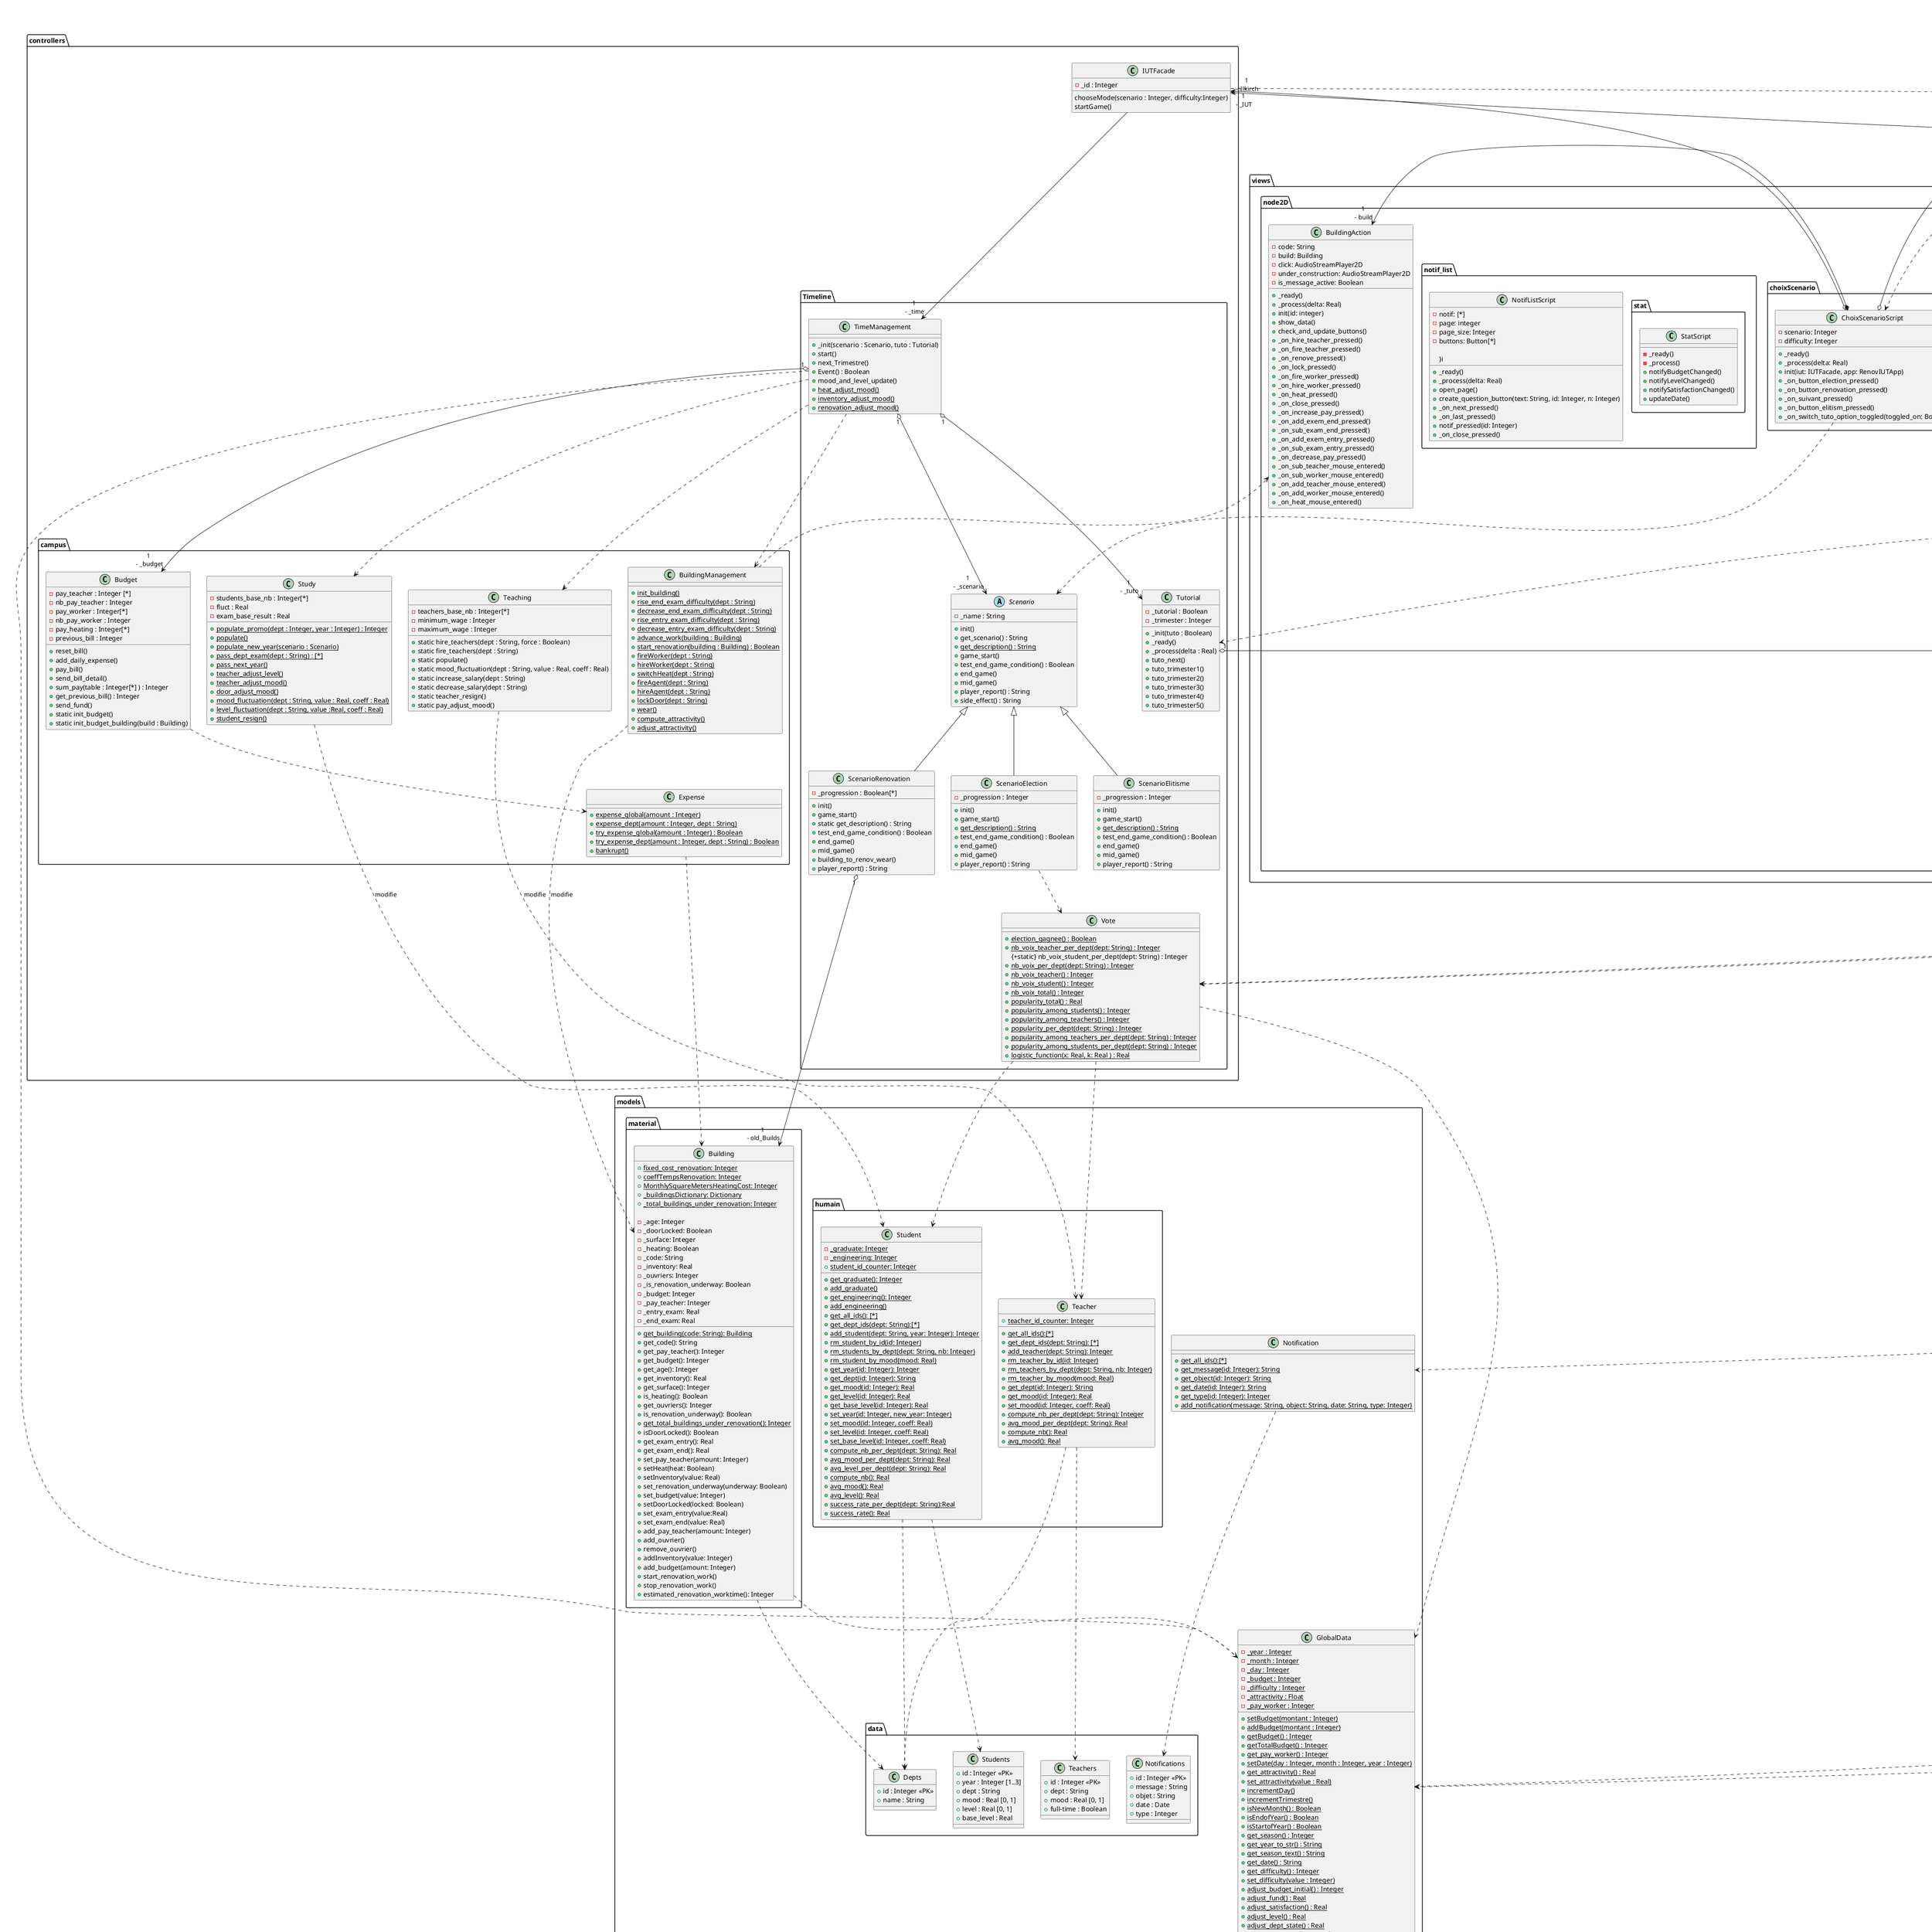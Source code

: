 @startuml
'https://plantuml.com/class-diagram
'Ceci est le diagramme de classes d'un vrai-faux orienté-objet :
'Godot n'en est pas un à proprement parler, mais nous nous sommes efforcés
'à mettre en pratique les principes du POO.
package application {
     class RenovIUTApp {
    + static app: RenovIUTApp
    - scene: Resource
    '- illkirch: IUTFacade
    - panelChoixScenario: Node2D
    - loaded: Boolean
    + _ready()
    + startGame()
    + game_loaded()
    + _on_next_pressed()
    + close_app()
    + open_notif()
    + open_bankrupt()
    + open_building(id: Integer)
    + building_work(id: Integer, visible: Boolean)
    + notifyDateChanged()
    + notifyStateChanged()
     }

}
package controllers{
    package campus{
       class Budget {
           - pay_teacher : Integer [*]
           - nb_pay_teacher : Integer
           - pay_worker : Integer[*]
           - nb_pay_worker : Integer
           - pay_heating : Integer[*]
           - previous_bill : Integer
           + reset_bill()
           + add_daily_expense()
           + pay_bill()
           + send_bill_detail()
           + sum_pay(table : Integer[*] ) : Integer
           + get_previous_bill() : Integer
           + send_fund()
           + static init_budget()
           + static init_budget_building(build : Building)
       }

       class BuildingManagement {
           + {static} init_building()
           + {static} rise_end_exam_difficulty(dept : String)
           +{static}decrease_end_exam_difficulty(dept : String)
           + {static} rise_entry_exam_difficulty(dept : String)
           + {static} decrease_entry_exam_difficulty(dept : String)
           + {static} advance_work(building : Building)
           + {static}start_renovation(building : Building) : Boolean
           + {static} fireWorker(dept : String)
           + {static} hireWorker(dept : String)
           + {static}switchHeat(dept : String)
           + {static}fireAgent(dept : String)
           + {static} hireAgent(dept : String)
           +{static}lockDoor(dept : String)
           + {static} wear()
           + {static} compute_attractivity()
           + {static} adjust_attractivity()
       }

       class Expense {
           + {static} expense_global(amount : Integer)
           + {static} expense_dept(amount : Integer, dept : String)
           + {static} try_expense_global(amount : Integer) : Boolean
           + {static} try_expense_dept(amount : Integer, dept : String) : Boolean
           + {static} bankrupt()
       }

       class Study {
           - students_base_nb : Integer[*]
           - fluct : Real
           - exam_base_result : Real
           + {static} populate_promo(dept : Integer, year : Integer) : Integer
           + {static} populate()
           + {static} populate_new_year(scenario : Scenario)
           + {static} pass_dept_exam(dept : String) : [*]
           + {static} pass_next_year()
           + {static} teacher_adjust_level()
           + {static} teacher_adjust_mood()
           + {static} door_adjust_mood()
           + {static} mood_fluctuation(dept : String, value : Real, coeff : Real)
           + {static} level_fluctuation(dept : String, value :Real, coeff : Real)
           + {static} student_resign()
       }

       class Teaching {
           - teachers_base_nb : Integer[*]
           - minimum_wage : Integer
           - maximum_wage : Integer
           + static hire_teachers(dept : String, force : Boolean)
           + static fire_teachers(dept : String)
           + static populate()
           + static mood_fluctuation(dept : String, value : Real, coeff : Real)
           + static increase_salary(dept : String)
           + static decrease_salary(dept : String)
           + static teacher_resign()
           + static pay_adjust_mood()
       }
    }

    package Timeline
    {
       Abstract class Scenario {
           - _name : String
           + init()
           + get_scenario() : String
           + {static} get_description() : String
           + game_start()
           + test_end_game_condition() : Boolean
           + end_game()
           + mid_game()
           + player_report() : String
           + side_effect() : String
       }
       class ScenarioElection extends Scenario {
           - _progression : Integer
           + init()
           + game_start()
           + {static} get_description() : String
           + test_end_game_condition() : Boolean
           + end_game()
           + mid_game()
           + player_report() : String
       }
       class ScenarioElitisme extends Scenario {
           - _progression : Integer
           + init()
           + game_start()
           + {static} get_description() : String
           + test_end_game_condition() : Boolean
           + end_game()
           + mid_game()
           + player_report() : String
       }


       class ScenarioRenovation extends Scenario {
           '- old_builds : Building[*]
           - _progression : Boolean[*]
           + init()
           + game_start()
           + static get_description() : String
           + test_end_game_condition() : Boolean
           + end_game()
           + mid_game()
           + building_to_renov_wear()
           + player_report() : String
       }
       class TimeManagement {
          ' - _tuto : Tutorial
          ' - _scenario : Scenario
          ' - _budget : Budget
           + _init(scenario : Scenario, tuto : Tutorial)
           + start()
           + next_Trimestre()
           + Event() : Boolean
           + mood_and_level_update()
           + {static} heat_adjust_mood()
           + {static}  inventory_adjust_mood()
           + {static}  renovation_adjust_mood()
       }

       class Tutorial {
           - _tutorial : Boolean
           '- _tuto_buble : BulleTutorial
           - _trimester : Integer
           + _init(tuto : Boolean)
           + _ready()
           + _process(delta : Real)
           + tuto_next()
           + tuto_trimester1()
           + tuto_trimester2()
           + tuto_trimester3()
           + tuto_trimester4()
           + tuto_trimester5()
       }


       class Vote {
           +{static} election_gagnee() : Boolean
           +{static} nb_voix_teacher_per_dept(dept: String) : Integer
           {+static} nb_voix_student_per_dept(dept: String) : Integer
           +{static} nb_voix_per_dept(dept: String) : Integer
           +{static} nb_voix_teacher() : Integer
           +{static} nb_voix_student() : Integer
           +{static} nb_voix_total() : Integer
           +{static} popularity_total() : Real
           +{static} popularity_among_students() : Integer
           +{static} popularity_among_teachers() : Integer
           +{static} popularity_per_dept(dept: String) : Integer
           +{static} popularity_among_teachers_per_dept(dept: String) : Integer
           +{static} popularity_among_students_per_dept(dept: String) : Integer
           +{static} logistic_function(x: Real, k: Real ) : Real
       }
    }
    
    class IUTFacade {
        - _id : Integer
        chooseMode(scenario : Integer, difficulty:Integer)
        startGame()
    }
}

package global{
   class DBManager {
       - db: SQLite
       - db_path: String

       + _init(path: String)
       + open_db() : Boolean
       + close_db()
       + execute(query: String, params: [*]) : Boolean
       + get_entries(query: String, params: []) : []
       + print_entries(query: String, params: [*])
       + clear_tables()
   }
   class Global {
       '- db : DBManager
       - ok : Boolean
       - normal_inflation_rate :Real
       - indexation_rate : Real

       + create_iut_db()
       +{static} dept_index_to_string(index : Integer) : String
       +{static} dept_string_to_index(source : String) : Integer
       +{static} get_month_name(month : Integer) : String
       + randint_in_range(min : Integer, max : Integer) : Integer
       + randfloat_in_range(min :Real, max : Real) : Real
       + randfloat_in_square_range(min :Real, max : Real) : Real
   }



}
package models{
   class GlobalData {
       -{static} _year : Integer
       -{static} _month : Integer
       -{static} _day : Integer
       -{static} _budget : Integer
	   -{static} _difficulty : Integer
       -{static} _attractivity : Float
       -{static} _pay_worker : Integer
       +{static} setBudget(montant : Integer)
       +{static} addBudget(montant : Integer)
       +{static} getBudget() : Integer
       +{static} getTotalBudget() : Integer
       +{static} get_pay_worker() : Integer
       +{static} setDate(day : Integer, month : Integer, year : Integer)
       +{static} get_attractivity() : Real
	   +{static} set_attractivity(value : Real)
       +{static} incrementDay()
       +{static} incrementTrimestre()
	   +{static} isNewMonth() : Boolean
       +{static} isEndofYear() : Boolean
       +{static} isStartofYear() : Boolean
       +{static} get_season() : Integer
       +{static} get_year_to_str() : String
       +{static} get_season_text() : String
       +{static} get_date() : String
       +{static} get_difficulty() : Integer
       +{static} set_difficulty(value : Integer)
	   +{static} adjust_budget_initial() : Integer
       +{static} adjust_fund() : Real
       +{static} adjust_satisfaction() : Real
       +{static} adjust_level() : Real
       +{static} adjust_dept_state() : Real
       +{static} adjust_event_proba() : Real
       +{static} formatBudget(number : Integer) : String
   }
   
   class Notification {
     + {static} get_all_ids():[*]
     + {static} get_message(id: Integer): String
     + {static} get_object(id: Integer): String
     + {static} get_date(id: Integer): String
     + {static} get_type(id: Integer): Integer
     + {static} add_notification(message: String, object: String, date: String, type: Integer)
   }

   package humain{
       class Student {
         - {static} _graduate: Integer
         - {static} _engineering: Integer
         +{static} student_id_counter: Integer
         +{static} get_graduate(): Integer
         +{static} add_graduate()
        + {static} get_engineering(): Integer
         +{static} add_engineering()
         +{static} get_all_ids(): [*]
         +{static} get_dept_ids(dept: String):[*]
         +{static} add_student(dept: String, year: Integer): Integer
        + {static} rm_student_by_id(id: Integer)
        + {static} rm_students_by_dept(dept: String, nb: Integer)
         +{static} rm_student_by_mood(mood: Real)
         +{static} get_year(id: Integer): Integer
         +{static} get_dept(id: Integer): String
        + {static} get_mood(id: Integer): Real
        + {static} get_level(id: Integer): Real
         +{static} get_base_level(id: Integer): Real
        + {static} set_year(id: Integer, new_year: Integer)
         +{static} set_mood(id: Integer, coeff: Real)
         +{static} set_level(id: Integer, coeff: Real)
        + {static} set_base_level(id: Integer, coeff: Real)
         +{static} compute_nb_per_dept(dept: String): Real
        + {static} avg_mood_per_dept(dept: String): Real
        + {static} avg_level_per_dept(dept: String): Real
        + {static} compute_nb(): Real
         +{static} avg_mood(): Real
         +{static} avg_level(): Real
         +{static} success_rate_per_dept(dept: String):Real
         +{static} success_rate(): Real
       }

       class Teacher {
         +{static} teacher_id_counter: Integer
         +{static} get_all_ids():[*]
         +{static} get_dept_ids(dept: String): [*]
         +{static} add_teacher(dept: String): Integer
         +{static} rm_teacher_by_id(id: Integer)
         +{static} rm_teachers_by_dept(dept: String, nb: Integer)
         +{static} rm_teacher_by_mood(mood: Real)
         +{static} get_dept(id: Integer): String
         +{static} get_mood(id: Integer): Real
         +{static} set_mood(id: Integer, coeff: Real)
         +{static} compute_nb_per_dept(dept: String): Integer
         +{static} avg_mood_per_dept(dept: String): Real
         +{static} compute_nb(): Real
         +{static} avg_mood(): Real
       }
   }
   
   package data {
		class Students
        {
            + id : Integer <<PK>>
            + year : Integer [1..3]
            + dept : String
            + mood : Real [0, 1]
            + level : Real [0, 1]
            + base_level : Real
        }
        
        class Teachers
        {
            + id : Integer <<PK>>
            + dept : String
            + mood : Real [0, 1]
            + full-time : Boolean
        }
        
		class Notifications
        {
            + id : Integer <<PK>>
            + message : String
            + objet : String
            + date : Date
            + type : Integer
        }
        
		class Depts
        {
            + id : Integer <<PK>>
            + name : String
        }
   }
   
   package material{
       class Building {
         + {static} fixed_cost_renovation: Integer
         + {static} coeffTempsRenovation: Integer
         + {static} MonthlySquareMetersHeatingCost: Integer
         + {static} _buildingsDictionary: Dictionary
         + {static} _total_buildings_under_renovation: Integer

         -_age: Integer
         -_doorLocked: Boolean
         -_surface: Integer
         -_heating: Boolean
         -_code: String
         -_inventory: Real
         -_ouvriers: Integer
         -_is_renovation_underway: Boolean
         -_budget: Integer
         -_pay_teacher: Integer
         -_entry_exam: Real
         -_end_exam: Real

         +{static} get_building(code: String): Building
         +get_code(): String
         +get_pay_teacher(): Integer
         +get_budget(): Integer
         +get_age(): Integer
         +get_inventory(): Real
         +get_surface(): Integer
         +is_heating(): Boolean
         +get_ouvriers(): Integer
         +is_renovation_underway(): Boolean
         +{static} get_total_buildings_under_renovation(): Integer
         +isDoorLocked(): Boolean
         +get_exam_entry(): Real
         +get_exam_end(): Real
         +set_pay_teacher(amount: Integer)
         +setHeat(heat: Boolean)
         +setInventory(value: Real)
         +set_renovation_underway(underway: Boolean)
         +set_budget(value: Integer)
         +setDoorLocked(locked: Boolean)
         +set_exam_entry(value:Real)
         +set_exam_end(value: Real)
         +add_pay_teacher(amount: Integer)
         +add_ouvrier()
         +remove_ouvrier()
         +addInventory(value: Integer)
         +add_budget(amount: Integer)
         +start_renovation_work()
         +stop_renovation_work()
         +estimated_renovation_worktime(): Integer
       }

   }


}
package observer{
   class ObserverBuilding {
       - {static} Observer : []
       +{static} addObserver(O)
       + {static} notifyStateChanged()
   }
   class ObserverGlobalData {
       +{static} Observer: []
       +{static} addObserver(O)
       +{static} notifyBudgetChanged()
       +{static} notifyDateChanged()
       +{static} notifyAttractivityChanged()
   }
   class ObserverPopulation {
       +{static} Observer: []
       +{static} addObserver(O)
       +{static} notifyLevelChanged()
       +{static} notifySatisfactionChanged()
   }
}

package views{
  package node3D {
  	    package Character
  	    {
  	       class Bonhomme {
                 + distance: Real
                 + animation_player: AnimationPlayer
                 - visible_summer: Boolean

                 + _ready()
                 + content()
                 + facher()
                 + setVisible()
             }
             class Bonhommes {
                 - notif: [*]
                 - page: Integer
                 - page_size: Integer
                 - buttons: Button[*]

                 + _ready()
                 + _process(delta: Real)
                 + open_page()
                 + create_question_button(text: String, id: Integer, n: Integer)
                 + _on_next_pressed()
                 + _on_last_pressed()
                 + notif_pressed(id: Integer)
                 + _on_close_pressed()
             }

  	    }
  	    package Tree{
  	       class Tree{
             		+ {static} trunc_path : String
             		+ {static} material_path : String
             		+ {static} texture_path : String
             		+ {static} mask_path : String
              	+ _ready()
                  + _process(delta: Real)
                  + apply_material_to_mesh_instances(node: Node3D, material: Material, trunc: Material)
                  + notifyDateChanged()
                  + summer()
                  + winter()
                  + printer()
                  + autumn()
             }
  	    }
  	    class CameraRoot {
              - _default_scale:  Vector3
              - _rot_Y:Real

              + _ready()
              + _process(delta:Real)
              + curve_scale(degrees: Real): Real
              + rotate_root(coeff: Real)
              + _input(event: InputEvent)
              + rotate_tutorial(time: Real)
          }
          class Camera3D {
              - _default_scale: Vector3[*]
              - _building:MeshInstance3D[*]
              - big: Boolean

              + _ready()
              + _input(event: InputEvent)
              + handle_3d_click(event: InputEventMouseButton)
              + handle_hover(event: InputEventMouseMotion)
              + big_build(build: Integer)
          }
  }

  package node2D {
  		    class BuildingAction {
                  - code: String
                  - build: Building
                  - click: AudioStreamPlayer2D
                  - under_construction: AudioStreamPlayer2D
                  - is_message_active: Boolean

                  + _ready()
                  + _process(delta: Real)
                  + init(id: integer)
                  + show_data()
                  + check_and_update_buttons()
                  + _on_hire_teacher_pressed()
                  + _on_fire_teacher_pressed()
                  + _on_renove_pressed()
                  + _on_lock_pressed()
                  + _on_fire_worker_pressed()
                  + _on_hire_worker_pressed()
                  + _on_heat_pressed()
                  + _on_close_pressed()
                  + _on_increase_pay_pressed()
                  + _on_add_exem_end_pressed()
                  + _on_sub_exam_end_pressed()
                  + _on_add_exem_entry_pressed()
                  + _on_sub_exam_entry_pressed()
                  + _on_decrease_pay_pressed()
                  + _on_sub_teacher_mouse_entered()
                  + _on_sub_worker_mouse_entered()
                  + _on_add_teacher_mouse_entered()
                  + _on_add_worker_mouse_entered()
                  + _on_heat_mouse_entered()
  		}

  		package bulle {
			abstract class Bulle {
				- _message : String
			}
			
			    
			class BulleGestion implements Bulle {
				- _message : String
				+{static} liste_notif_count : [*]
				+{static} send_message(message : String, notif : Boolean)
				+{static} send_notif(objet : String, message : String, type : Integer)
			}
  		
  			class BulleMessageScript implements Bulle {
  				- _message : String
  				- _ready()
  				- _process(delta : Real)
  				+ init(message : String)
  				- _input(event : InputEvent)
  				+ enter()
  			}

  			class BulleNotifScript implements Bulle {
  				- _message : String
  				- _object : String
  				- tick : Integer
  		        - _ready()
                  - _process(delta: Real)
                  + delete()
                  + init(objet: String, message: String, type: integer)
                  + _input(event : InputEvent)
                  + enter()
  			}

  			class BulleQuestionScript implements Bulle {
				  - _message: String
                  - _fonctionReponse: String
                  - _reponse: String[*]
                  - _node: Node
                  - tick: Integer
                  - _ready()
                  - _process(delta: Real)
                  + init(question: String, reponse: String[*], fonction: String, node: Node)
                  + create_question_button(id: Integer)
                  + _on_answer_pressed(id: Integer)
                  + delete()
  			}
  			class BulleTutorial implements Bulle {
                  - _message: String
                  - _objet: String
                  - tick: Integer
                  - _ready()
                  - _process(delta: Real)
                  + hide_buble()
                  + show_buble(sx: Integer, sy: Integer, px: Integer, py: Integer)
                  + set_border_width(width: Integer)
                  + special_effect()
              }

  		}

  		package choixScenario {

  			class ChoixScenarioScript {
                  '- _IUT: IUTFacade
                  '- _app: RenovIUTApp
                  - scenario: Integer
                  - difficulty: Integer

                  + _ready()
                  + _process(delta: Real)
                  + init(iut: IUTFacade, app: RenovIUTApp)
                  + _on_button_election_pressed()
                  + _on_button_renovation_pressed()
                  + _on_suivant_pressed()
                  + _on_button_elitism_pressed()
                  + _on_switch_tuto_option_toggled(toggled_on: Boolean)
              }


  		}
  		package finJeu {
				interface FinJeu {
					# _process(delta : Real)
					+ show_result()
				}
  		
  		
          		class BankruptScript implements FinJeu {
          			 + _ready()
                     + _process(delta: Real)
          		}

          		class FinElectionScript implements FinJeu {
          			- _ready()
          			- _process(delta : Real)
          			+ show_result()
          		}

          		class FinRenovationScript implements FinJeu {
          			- _ready()
          			- _process(delta : Real)
          			+ show_result()
          		}
          		class FinEletismeScript implements FinJeu {
                       + _ready()
                       + _process(delta: Real)
                       + show_result()
                       + _on_QuitterButton_pressed(toggled_on: Boolean)
                  }
          }
          
          package notif_list {
          		class NotifListScript {
          			- notif: [*]
                      - page: integer
                      - page_size: Integer
                      - buttons: Button[*]

                      + _ready()
                      + _process(delta: Real)
                      + open_page()
                      + create_question_button(text: String, id: Integer, n: Integer)
                      + _on_next_pressed()
                      + _on_last_pressed()
                      + notif_pressed(id: Integer)
                      + _on_close_pressed()
          		}i
          }
          package stat {
          		class StatScript {
          			- _ready()
          			- _process()
          			+ notifyBudgetChanged()
          			+ notifyLevelChanged()
          			+ notifySatisfactionChanged()
          			+ updateDate()
          		}
          }



      }





}


'Modèle utilise data'
Student ..> Students
Teacher ..> Teachers
Building ..> Depts
Notification ..>Notifications
Teacher ..> Depts
Student ..> Depts

'Controller manipule le modèle'
Study ....> Student : modifie
Teaching ....> Teacher : modifie


BuildingManagement ..> Building : modifie
TimeManagement ..> GlobalData

        RenovIUTApp -> ObserverBuilding : observe
        RenovIUTApp -> ObserverGlobalData : observe
        RenovIUTApp -> ObserverPopulation : observe
        RenovIUTApp .> ChoixScenarioScript : initialise scénario
        ''RenovIUTApp .> NotifListScript : affiche notifications
        ''RenovIUTApp .> BankruptScript : montre faillite
        RenovIUTApp .> FinJeu

        RenovIUTApp ..> Vote : utilise
        RenovIUTApp ..> GlobalData : utilise
        RenovIUTApp ..> Notification : utilise
        RenovIUTApp ..> Tutorial : utilise
 RenovIUTApp  *-> "1\n - illkirch" IUTFacade

Expense ..> Building
Budget ..> Expense

'Vue utilise controller'
FinElectionScript ..> Vote
BulleMessageScript..>BulleGestion
BulleNotifScript..>BulleGestion
BulleTutorial ..>BulleGestion

ChoixScenarioScript ..> Scenario


ChoixScenarioScript  *-> "1\n - build" BuildingAction
BuildingManagement ..> BuildingAction
ChoixScenarioScript  o--> "1\n - _app" RenovIUTApp
ChoixScenarioScript  o--> "1\n - _IUT" IUTFacade
Building ..> GlobalData
Global o--> "1\n - _db" DBManager
IUTFacade--> "1\n - _time" TimeManagement
IUTFacade ...> GlobalData


Vote ..> Teacher
Vote ..> Student
Vote ..> GlobalData
Tutorial"1" o--> "1\n - _tuto_buble" BulleTutorial

ScenarioRenovation "1" o-> "1\n - old_Builds" Building
ScenarioElection ..> Vote
TimeManagement "1" o--> "1\n - _tuto" Tutorial
TimeManagement "1" o--> "1\n - _scenario" Scenario
TimeManagement"1" o--> "1\n - _budget" Budget
    
TimeManagement ..> BuildingManagement
TimeManagement ..> Study
TimeManagement ..> Teaching

@enduml

